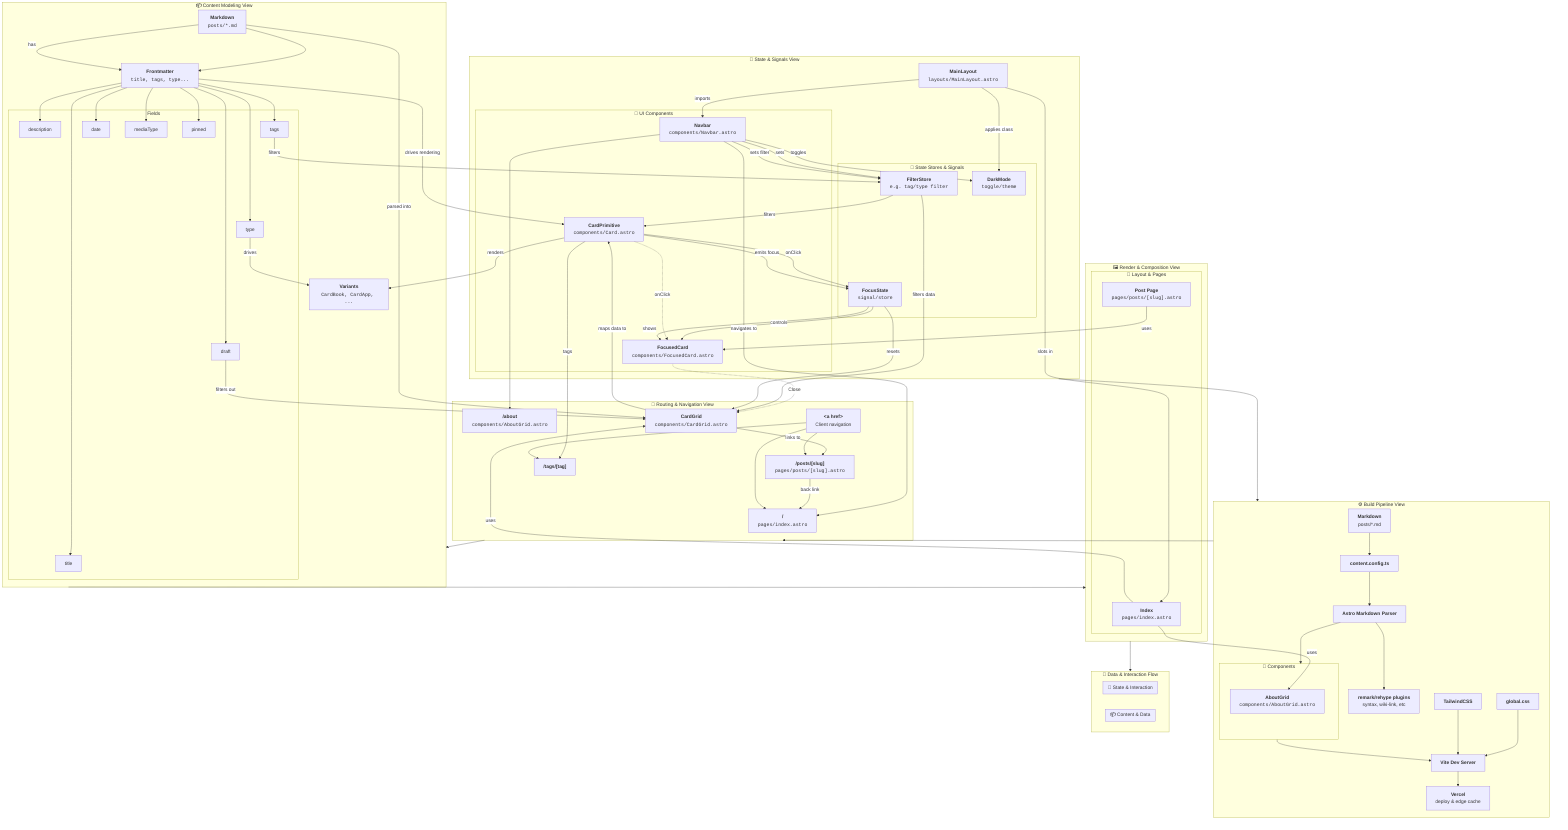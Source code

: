 %%{ init: { "theme": "default", "themeVariables": { "primaryColor": "#ffcc00", "edgeLabelBackground":"#ffffff", "tertiaryColor": "#f4f4f4" }, "elk": { "algorithm": "layered" } } }%%
flowchart TB
  subgraph State_Signals_View["🧠 State & Signals View"]
    subgraph UI_Components["🧩 UI Components"]
      Navbar
      CardPrimitive
      FocusedCard
    end

    subgraph Stores["🧠 State Stores & Signals"]
      FilterStore["<b>FilterStore</b><br><code>type, tag</code>"]
      FocusState["<b>FocusState</b><br><code>activeCardSlug</code>"]
      DarkModeSignal["<b>DarkMode</b><br><code>toggle/theme</code>"]
    end

    Navbar -->|sets| FilterStore
    FilterStore -->|filters| CardPrimitive

    CardPrimitive -->|onClick| FocusState
    FocusState -->|controls| FocusedCard

    Navbar -->|toggles| DarkModeSignal
    MainLayout -->|applies class| DarkModeSignal
  end

  subgraph Build_Pipeline_View["⚙️ Build Pipeline View"]
    Markdown["<b>Markdown</b><br>posts/*.md"]
    ContentConfig["<b>content.config.ts</b>"]
    RemarkPlugins["<b>remark/rehype plugins</b><br>syntax, wiki-link, etc"]
    AstroParser["<b>Astro Markdown Parser</b>"]
    Components["<b>Components</b><br>CardGrid, Layout, etc."]
    Tailwind["<b>TailwindCSS</b>"]
    GlobalCSS["<b>global.css</b>"]
    Vite["<b>Vite Dev Server</b>"]
    Vercel["<b>Vercel</b><br>deploy & edge cache"]

    Markdown --> ContentConfig
    ContentConfig --> AstroParser
    AstroParser --> RemarkPlugins
    AstroParser --> Components
    GlobalCSS --> Vite
    Tailwind --> Vite
    Components --> Vite
    Vite --> Vercel
  end

  subgraph Routing_Navigation_View["🔁 Routing & Navigation View"]
    Home["<b>/</b><br><code>pages/index.astro</code>"]
    PostSlug["<b>/posts/[slug]</b><br><code>pages/posts/[slug].astro</code>"]
    TagView["<b>/tags/[tag]</b>"]
    About["<b>/about</b><br><code>components/AboutGrid.astro</code>"]
    Navbar
    InternalLinks["<b>&lt;a href&gt;</b><br>Client navigation"]

    Navbar -->|navigates to| Home
    Navbar --> About
    CardGrid -->|links to| PostSlug
    PostSlug -->|back link| Home
    CardPrimitive -->|tags| TagView
    InternalLinks --> Home & PostSlug & TagView
  end

  subgraph Content_Modeling_View["📦 Content Modeling View"]
    MarkdownFile["<b>Markdown File</b><br>posts/*.md"]
    Frontmatter["<b>Frontmatter Schema</b>"]

    MarkdownFile --> Frontmatter

    subgraph FrontmatterFields["Fields"]
      title
      description
      tags
      type
      date
      mediaType
      pinned
      draft
    end

    Frontmatter --> title & description & tags & type & date & mediaType & pinned & draft

    type -->|drives| CardVariants
    tags -->|filters| FilterStore
    draft -->|filters out| CardGrid
  end

  subgraph Render_Composition_View["🖼️ Render & Composition View"]
    subgraph Layout["🧱 Layout & Pages"]
      MainLayout["<b>MainLayout</b><br><code>layouts/MainLayout.astro</code>"]
      Navbar["<b>Navbar</b><br><code>components/Navbar.astro</code>"]
      IndexPage["<b>Index</b><br><code>pages/index.astro</code>"]
      PostPage["<b>Post Page</b><br><code>pages/posts/[slug].astro</code>"]
    end

    subgraph Components["🧩 Components"]
      AboutGrid["<b>AboutGrid</b><br><code>components/AboutGrid.astro</code>"]
      CardGrid["<b>CardGrid</b><br><code>components/CardGrid.astro</code>"]
      CardPrimitive["<b>CardPrimitive</b><br><code>components/Card.astro</code>"]
      CardVariants["<b>Variants</b><br><code>CardBook, CardApp, ...</code>"]
      FocusedCard["<b>FocusedCard</b><br><code>components/FocusedCard.astro</code>"]
    end

    MainLayout -->|slots in| IndexPage
    MainLayout -->|imports| Navbar
    IndexPage -->|uses| AboutGrid
    IndexPage -->|uses| CardGrid
    PostPage -->|uses| FocusedCard
    CardGrid -->|maps data to| CardPrimitive
    CardPrimitive -->|renders| CardVariants
    CardPrimitive -.onClick.-> FocusedCard
    FocusedCard -.Close.-> CardGrid
  end

  subgraph Data_Interaction_Flow["🔄 Data & Interaction Flow"]
    subgraph Data["📦 Content & Data"]
      MarkdownFile["<b>Markdown</b><br><code>posts/*.md</code>"]
      Frontmatter["<b>Frontmatter</b><br><code>title, tags, type...</code>"]
    end

    subgraph State["🧠 State & Interaction"]
      FilterStore["<b>FilterStore</b><br><code>e.g. tag/type filter</code>"]
      FocusState["<b>FocusState</b><br><code>signal/store</code>"]
    end

    MarkdownFile -->|has| Frontmatter
    MarkdownFile -->|parsed into| CardGrid
    Frontmatter -->|drives rendering| CardPrimitive
    Navbar -->|sets filter| FilterStore
    FilterStore -->|filters data| CardGrid
    CardPrimitive -->|emits focus| FocusState
    FocusState -->|shows| FocusedCard
    FocusState -->|resets| CardGrid
  end

  %% Relationships between subgraphs
  State_Signals_View --> Build_Pipeline_View
  Build_Pipeline_View --> Routing_Navigation_View
  Routing_Navigation_View --> Content_Modeling_View
  Content_Modeling_View --> Render_Composition_View
  Render_Composition_View --> Data_Interaction_Flow
